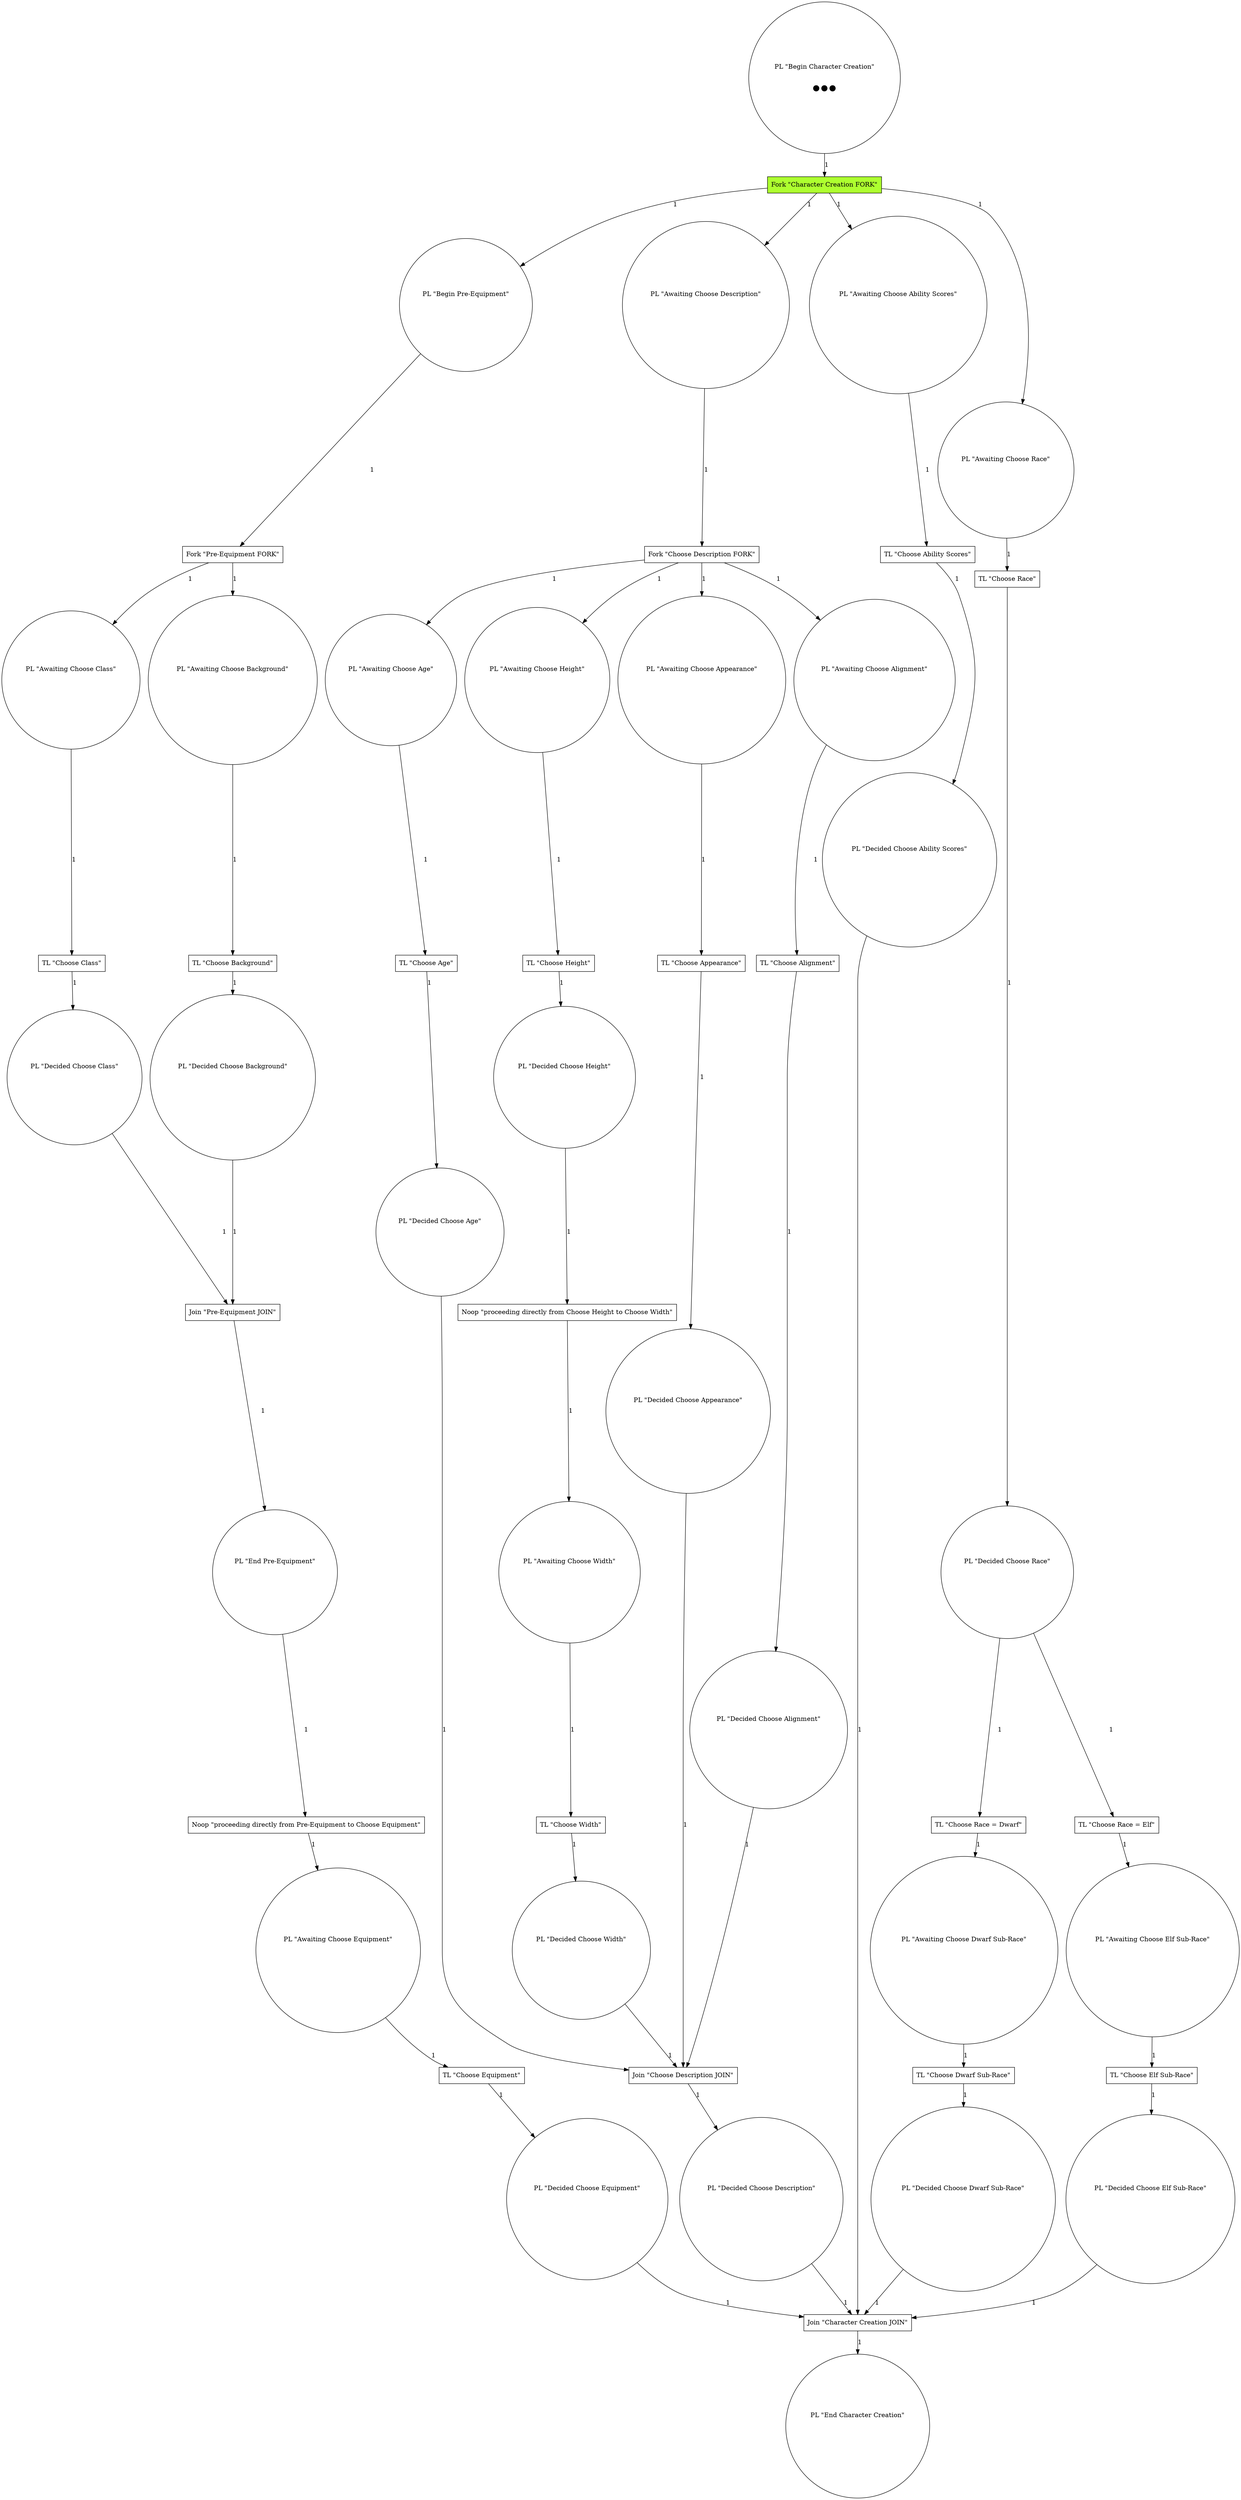 digraph {
    1 [label="PL \"Begin Character Creation\"\n\n\n ⬤ ⬤ ⬤ "
      ,shape=circle];
    2 [label="PL \"Begin Pre-Equipment\"\n\n\n "
      ,shape=circle];
    3 [label="PL \"Awaiting Choose Class\"\n\n\n "
      ,shape=circle];
    4 [label="PL \"Decided Choose Class\"\n\n\n "
      ,shape=circle];
    5 [label="PL \"Awaiting Choose Background\"\n\n\n "
      ,shape=circle];
    6 [label="PL \"Decided Choose Background\"\n\n\n "
      ,shape=circle];
    7 [label="PL \"End Pre-Equipment\"\n\n\n "
      ,shape=circle];
    8 [label="PL \"Awaiting Choose Equipment\"\n\n\n "
      ,shape=circle];
    9 [label="PL \"Decided Choose Equipment\"\n\n\n "
      ,shape=circle];
    10 [label="PL \"Awaiting Choose Description\"\n\n\n "
       ,shape=circle];
    11 [label="PL \"Awaiting Choose Age\"\n\n\n "
       ,shape=circle];
    12 [label="PL \"Decided Choose Age\"\n\n\n "
       ,shape=circle];
    13 [label="PL \"Awaiting Choose Height\"\n\n\n "
       ,shape=circle];
    14 [label="PL \"Decided Choose Height\"\n\n\n "
       ,shape=circle];
    15 [label="PL \"Awaiting Choose Width\"\n\n\n "
       ,shape=circle];
    16 [label="PL \"Decided Choose Width\"\n\n\n "
       ,shape=circle];
    17 [label="PL \"Awaiting Choose Appearance\"\n\n\n "
       ,shape=circle];
    18 [label="PL \"Decided Choose Appearance\"\n\n\n "
       ,shape=circle];
    19 [label="PL \"Awaiting Choose Alignment\"\n\n\n "
       ,shape=circle];
    20 [label="PL \"Decided Choose Alignment\"\n\n\n "
       ,shape=circle];
    21 [label="PL \"Decided Choose Description\"\n\n\n "
       ,shape=circle];
    22 [label="PL \"Awaiting Choose Ability Scores\"\n\n\n "
       ,shape=circle];
    23 [label="PL \"Decided Choose Ability Scores\"\n\n\n "
       ,shape=circle];
    24 [label="PL \"Awaiting Choose Race\"\n\n\n "
       ,shape=circle];
    25 [label="PL \"Decided Choose Race\"\n\n\n "
       ,shape=circle];
    26 [label="PL \"Awaiting Choose Dwarf Sub-Race\"\n\n\n "
       ,shape=circle];
    27 [label="PL \"Decided Choose Dwarf Sub-Race\"\n\n\n "
       ,shape=circle];
    28 [label="PL \"Awaiting Choose Elf Sub-Race\"\n\n\n "
       ,shape=circle];
    29 [label="PL \"Decided Choose Elf Sub-Race\"\n\n\n "
       ,shape=circle];
    30 [label="PL \"End Character Creation\"\n\n\n "
       ,shape=circle];
    31 [label="Fork \"Character Creation FORK\""
       ,shape=box
       ,style=filled
       ,fillcolor=greenyellow];
    32 [label="Fork \"Pre-Equipment FORK\""
       ,shape=box];
    33 [label="TL \"Choose Class\""
       ,shape=box];
    34 [label="TL \"Choose Background\""
       ,shape=box];
    35 [label="Join \"Pre-Equipment JOIN\""
       ,shape=box];
    36 [label="Noop \"proceeding directly from Pre-Equipment to Choose Equipment\""
       ,shape=box];
    37 [label="TL \"Choose Equipment\""
       ,shape=box];
    38 [label="Fork \"Choose Description FORK\""
       ,shape=box];
    39 [label="TL \"Choose Age\""
       ,shape=box];
    40 [label="TL \"Choose Height\""
       ,shape=box];
    41 [label="Noop \"proceeding directly from Choose Height to Choose Width\""
       ,shape=box];
    42 [label="TL \"Choose Width\""
       ,shape=box];
    43 [label="TL \"Choose Appearance\""
       ,shape=box];
    44 [label="TL \"Choose Alignment\""
       ,shape=box];
    45 [label="Join \"Choose Description JOIN\""
       ,shape=box];
    46 [label="TL \"Choose Ability Scores\""
       ,shape=box];
    47 [label="TL \"Choose Race\""
       ,shape=box];
    48 [label="TL \"Choose Race = Dwarf\""
       ,shape=box];
    49 [label="TL \"Choose Race = Elf\""
       ,shape=box];
    50 [label="TL \"Choose Dwarf Sub-Race\""
       ,shape=box];
    51 [label="TL \"Choose Elf Sub-Race\""
       ,shape=box];
    52 [label="Join \"Character Creation JOIN\""
       ,shape=box];
    1 -> 31 [label=1];
    2 -> 32 [label=1];
    3 -> 33 [label=1];
    4 -> 35 [label=1];
    5 -> 34 [label=1];
    6 -> 35 [label=1];
    7 -> 36 [label=1];
    8 -> 37 [label=1];
    9 -> 52 [label=1];
    10 -> 38 [label=1];
    11 -> 39 [label=1];
    12 -> 45 [label=1];
    13 -> 40 [label=1];
    14 -> 41 [label=1];
    15 -> 42 [label=1];
    16 -> 45 [label=1];
    17 -> 43 [label=1];
    18 -> 45 [label=1];
    19 -> 44 [label=1];
    20 -> 45 [label=1];
    21 -> 52 [label=1];
    22 -> 46 [label=1];
    23 -> 52 [label=1];
    24 -> 47 [label=1];
    25 -> 48 [label=1];
    25 -> 49 [label=1];
    26 -> 50 [label=1];
    27 -> 52 [label=1];
    28 -> 51 [label=1];
    29 -> 52 [label=1];
    31 -> 2 [label=1];
    31 -> 10 [label=1];
    31 -> 22 [label=1];
    31 -> 24 [label=1];
    32 -> 3 [label=1];
    32 -> 5 [label=1];
    33 -> 4 [label=1];
    34 -> 6 [label=1];
    35 -> 7 [label=1];
    36 -> 8 [label=1];
    37 -> 9 [label=1];
    38 -> 11 [label=1];
    38 -> 13 [label=1];
    38 -> 17 [label=1];
    38 -> 19 [label=1];
    39 -> 12 [label=1];
    40 -> 14 [label=1];
    41 -> 15 [label=1];
    42 -> 16 [label=1];
    43 -> 18 [label=1];
    44 -> 20 [label=1];
    45 -> 21 [label=1];
    46 -> 23 [label=1];
    47 -> 25 [label=1];
    48 -> 26 [label=1];
    49 -> 28 [label=1];
    50 -> 27 [label=1];
    51 -> 29 [label=1];
    52 -> 30 [label=1];
}
